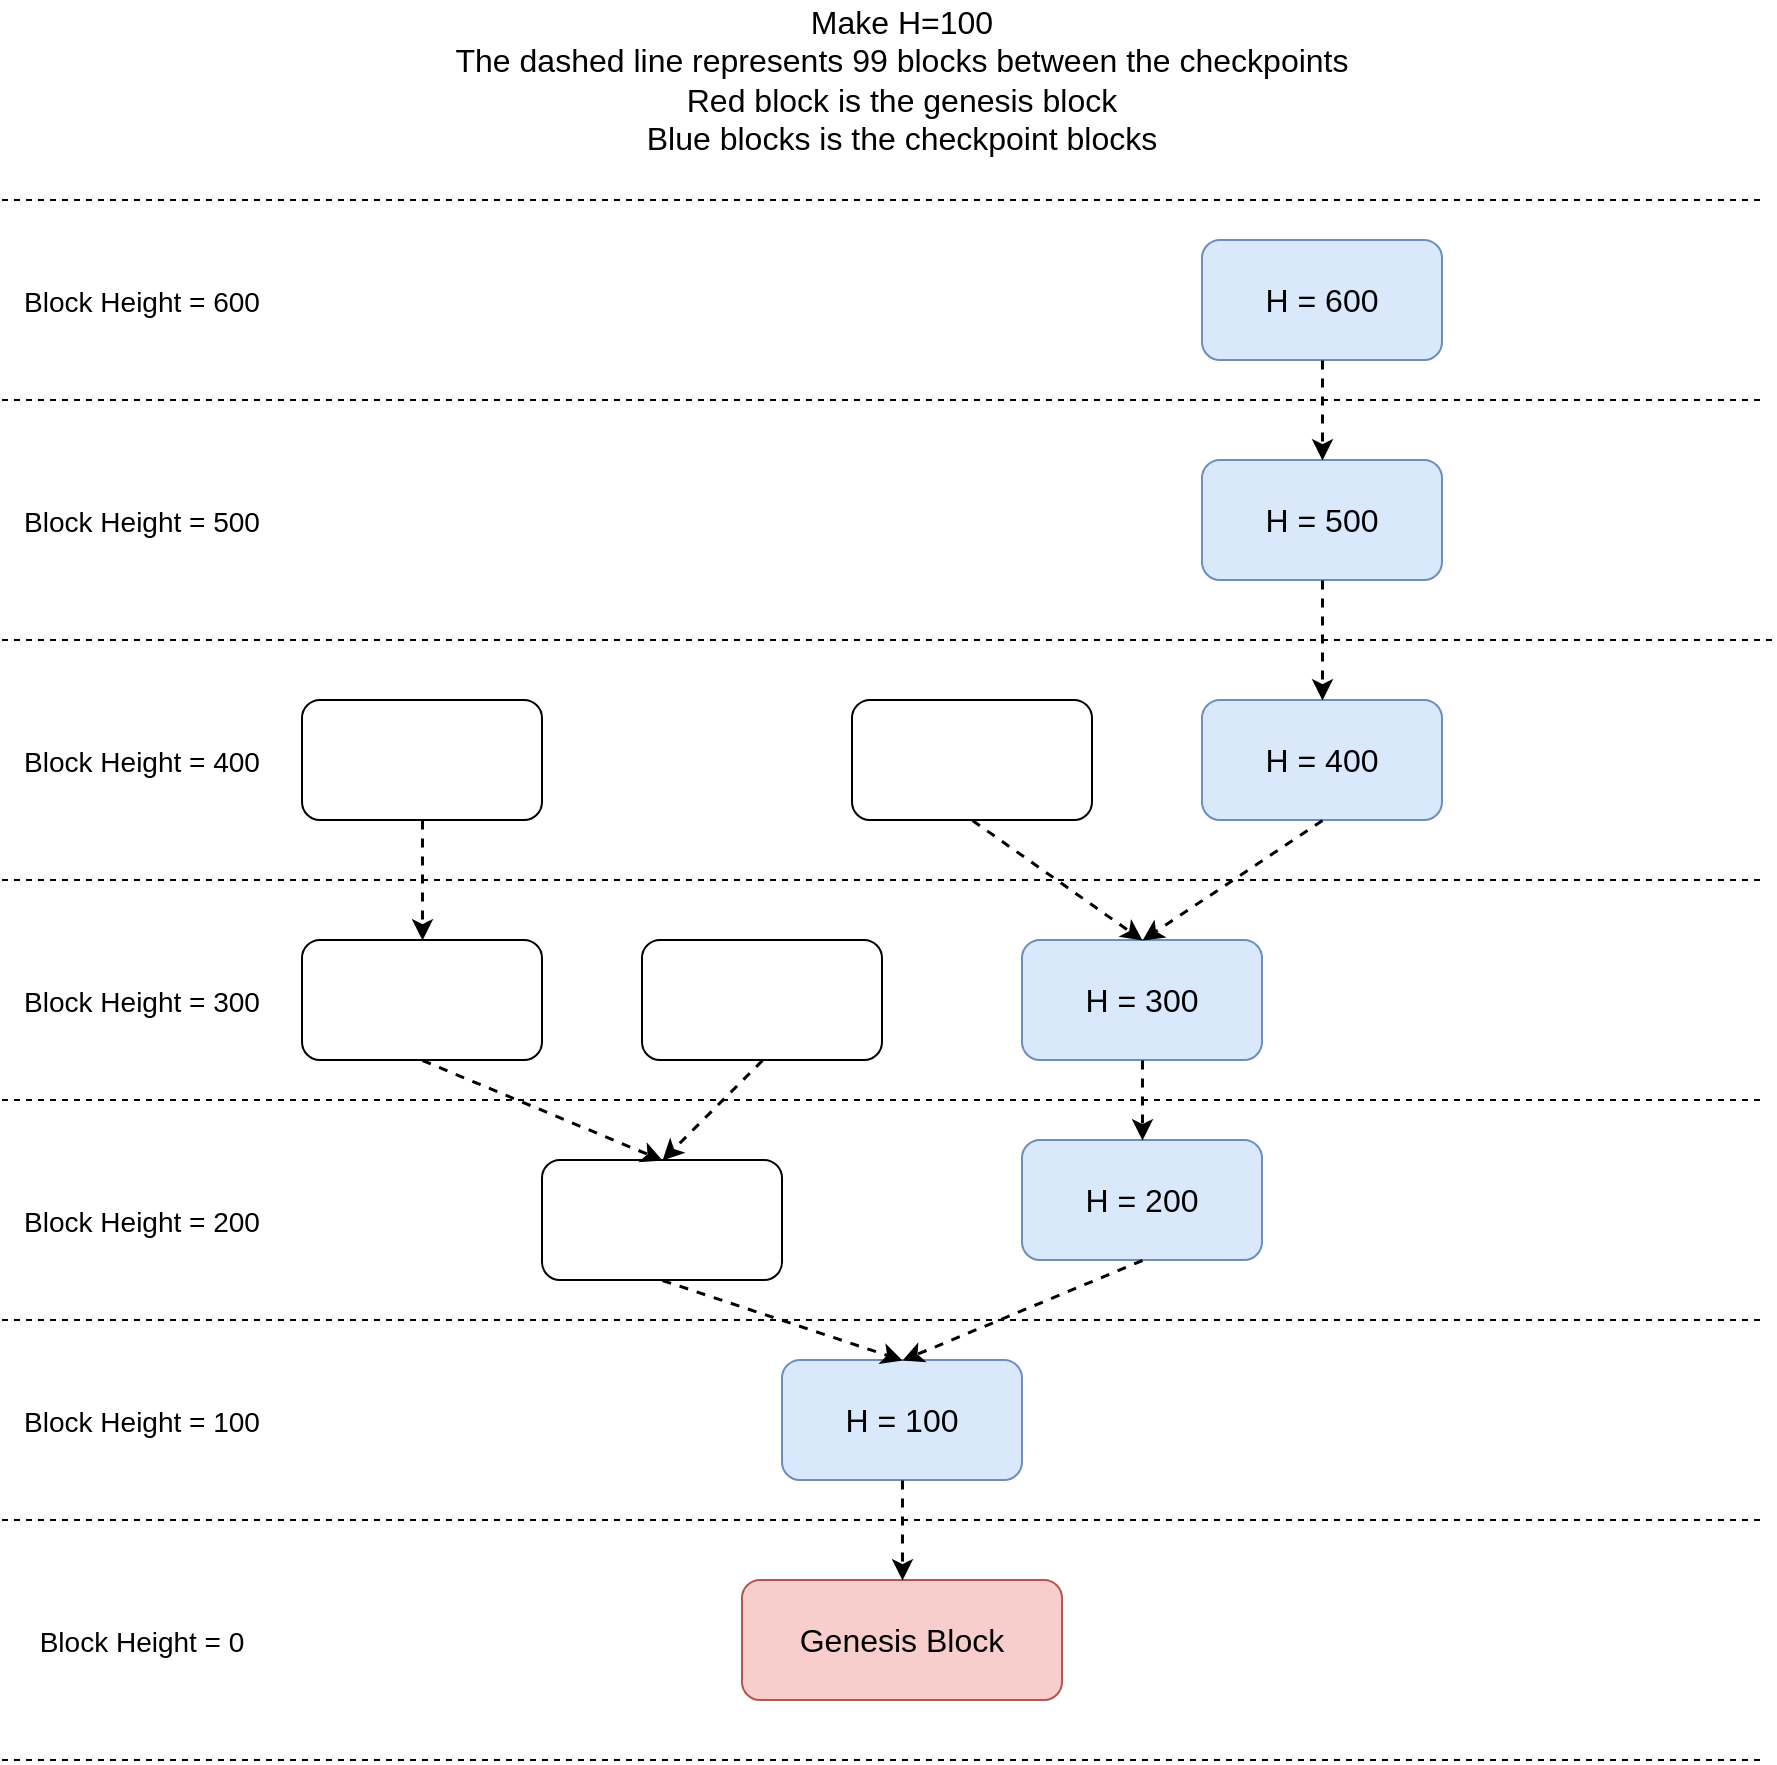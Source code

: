 <mxfile version="20.5.1" type="github">
  <diagram id="E7Li-SOSnWFFN81FZv6l" name="Page-1">
    <mxGraphModel dx="2276" dy="1894" grid="1" gridSize="10" guides="1" tooltips="1" connect="1" arrows="1" fold="1" page="1" pageScale="1" pageWidth="850" pageHeight="1100" math="0" shadow="0">
      <root>
        <mxCell id="0" />
        <mxCell id="1" parent="0" />
        <mxCell id="8P1dzayB41oCeFM_nhB3-1" value="&lt;font style=&quot;font-size: 16px;&quot;&gt;Genesis Block&lt;/font&gt;" style="rounded=1;whiteSpace=wrap;html=1;fillColor=#f8cecc;strokeColor=#b85450;" vertex="1" parent="1">
          <mxGeometry x="330" y="670" width="160" height="60" as="geometry" />
        </mxCell>
        <mxCell id="8P1dzayB41oCeFM_nhB3-2" value="H = 100" style="rounded=1;whiteSpace=wrap;html=1;fontSize=16;fillColor=#dae8fc;strokeColor=#6c8ebf;" vertex="1" parent="1">
          <mxGeometry x="350" y="560" width="120" height="60" as="geometry" />
        </mxCell>
        <mxCell id="8P1dzayB41oCeFM_nhB3-3" value="H = 200" style="rounded=1;whiteSpace=wrap;html=1;fontSize=16;fillColor=#dae8fc;strokeColor=#6c8ebf;" vertex="1" parent="1">
          <mxGeometry x="470" y="450" width="120" height="60" as="geometry" />
        </mxCell>
        <mxCell id="8P1dzayB41oCeFM_nhB3-4" value="H = 300" style="rounded=1;whiteSpace=wrap;html=1;fontSize=16;fillColor=#dae8fc;strokeColor=#6c8ebf;" vertex="1" parent="1">
          <mxGeometry x="470" y="350" width="120" height="60" as="geometry" />
        </mxCell>
        <mxCell id="8P1dzayB41oCeFM_nhB3-5" value="" style="rounded=1;whiteSpace=wrap;html=1;fontSize=16;" vertex="1" parent="1">
          <mxGeometry x="230" y="460" width="120" height="60" as="geometry" />
        </mxCell>
        <mxCell id="8P1dzayB41oCeFM_nhB3-6" value="" style="rounded=1;whiteSpace=wrap;html=1;fontSize=16;" vertex="1" parent="1">
          <mxGeometry x="110" y="350" width="120" height="60" as="geometry" />
        </mxCell>
        <mxCell id="8P1dzayB41oCeFM_nhB3-7" value="" style="rounded=1;whiteSpace=wrap;html=1;fontSize=16;" vertex="1" parent="1">
          <mxGeometry x="280" y="350" width="120" height="60" as="geometry" />
        </mxCell>
        <mxCell id="8P1dzayB41oCeFM_nhB3-8" value="" style="rounded=1;whiteSpace=wrap;html=1;fontSize=16;" vertex="1" parent="1">
          <mxGeometry x="110" y="230" width="120" height="60" as="geometry" />
        </mxCell>
        <mxCell id="8P1dzayB41oCeFM_nhB3-9" value="" style="rounded=1;whiteSpace=wrap;html=1;fontSize=16;" vertex="1" parent="1">
          <mxGeometry x="385" y="230" width="120" height="60" as="geometry" />
        </mxCell>
        <mxCell id="8P1dzayB41oCeFM_nhB3-10" value="H = 400" style="rounded=1;whiteSpace=wrap;html=1;fontSize=16;fillColor=#dae8fc;strokeColor=#6c8ebf;" vertex="1" parent="1">
          <mxGeometry x="560" y="230" width="120" height="60" as="geometry" />
        </mxCell>
        <mxCell id="8P1dzayB41oCeFM_nhB3-11" value="H = 500" style="rounded=1;whiteSpace=wrap;html=1;fontSize=16;fillColor=#dae8fc;strokeColor=#6c8ebf;" vertex="1" parent="1">
          <mxGeometry x="560" y="110" width="120" height="60" as="geometry" />
        </mxCell>
        <mxCell id="8P1dzayB41oCeFM_nhB3-12" value="H = 600" style="rounded=1;whiteSpace=wrap;html=1;fontSize=16;fillColor=#dae8fc;strokeColor=#6c8ebf;" vertex="1" parent="1">
          <mxGeometry x="560" width="120" height="60" as="geometry" />
        </mxCell>
        <mxCell id="8P1dzayB41oCeFM_nhB3-13" value="" style="endArrow=classic;html=1;rounded=0;fontSize=16;strokeWidth=1.5;dashed=1;exitX=0.5;exitY=1;exitDx=0;exitDy=0;entryX=0.5;entryY=0;entryDx=0;entryDy=0;" edge="1" parent="1" source="8P1dzayB41oCeFM_nhB3-2" target="8P1dzayB41oCeFM_nhB3-1">
          <mxGeometry width="50" height="50" relative="1" as="geometry">
            <mxPoint x="400" y="430" as="sourcePoint" />
            <mxPoint x="450" y="380" as="targetPoint" />
          </mxGeometry>
        </mxCell>
        <mxCell id="8P1dzayB41oCeFM_nhB3-14" value="" style="endArrow=classic;html=1;rounded=0;fontSize=16;strokeWidth=1.5;dashed=1;exitX=0.5;exitY=1;exitDx=0;exitDy=0;entryX=0.5;entryY=0;entryDx=0;entryDy=0;" edge="1" parent="1" source="8P1dzayB41oCeFM_nhB3-5" target="8P1dzayB41oCeFM_nhB3-2">
          <mxGeometry width="50" height="50" relative="1" as="geometry">
            <mxPoint x="430" y="630" as="sourcePoint" />
            <mxPoint x="430" y="680" as="targetPoint" />
          </mxGeometry>
        </mxCell>
        <mxCell id="8P1dzayB41oCeFM_nhB3-15" value="" style="endArrow=classic;html=1;rounded=0;fontSize=16;strokeWidth=1.5;dashed=1;exitX=0.5;exitY=1;exitDx=0;exitDy=0;entryX=0.5;entryY=0;entryDx=0;entryDy=0;" edge="1" parent="1" source="8P1dzayB41oCeFM_nhB3-3" target="8P1dzayB41oCeFM_nhB3-2">
          <mxGeometry width="50" height="50" relative="1" as="geometry">
            <mxPoint x="300" y="530" as="sourcePoint" />
            <mxPoint x="430" y="570" as="targetPoint" />
          </mxGeometry>
        </mxCell>
        <mxCell id="8P1dzayB41oCeFM_nhB3-16" value="" style="endArrow=classic;html=1;rounded=0;fontSize=16;strokeWidth=1.5;dashed=1;exitX=0.5;exitY=1;exitDx=0;exitDy=0;entryX=0.5;entryY=0;entryDx=0;entryDy=0;" edge="1" parent="1" source="8P1dzayB41oCeFM_nhB3-4" target="8P1dzayB41oCeFM_nhB3-3">
          <mxGeometry width="50" height="50" relative="1" as="geometry">
            <mxPoint x="540" y="520" as="sourcePoint" />
            <mxPoint x="420" y="570" as="targetPoint" />
          </mxGeometry>
        </mxCell>
        <mxCell id="8P1dzayB41oCeFM_nhB3-17" value="" style="endArrow=classic;html=1;rounded=0;fontSize=16;strokeWidth=1.5;dashed=1;exitX=0.5;exitY=1;exitDx=0;exitDy=0;entryX=0.5;entryY=0;entryDx=0;entryDy=0;" edge="1" parent="1" source="8P1dzayB41oCeFM_nhB3-7" target="8P1dzayB41oCeFM_nhB3-5">
          <mxGeometry width="50" height="50" relative="1" as="geometry">
            <mxPoint x="540" y="420" as="sourcePoint" />
            <mxPoint x="540" y="460" as="targetPoint" />
          </mxGeometry>
        </mxCell>
        <mxCell id="8P1dzayB41oCeFM_nhB3-18" value="" style="endArrow=classic;html=1;rounded=0;fontSize=16;strokeWidth=1.5;dashed=1;exitX=0.5;exitY=1;exitDx=0;exitDy=0;entryX=0.5;entryY=0;entryDx=0;entryDy=0;" edge="1" parent="1" source="8P1dzayB41oCeFM_nhB3-6" target="8P1dzayB41oCeFM_nhB3-5">
          <mxGeometry width="50" height="50" relative="1" as="geometry">
            <mxPoint x="350" y="420" as="sourcePoint" />
            <mxPoint x="300" y="470" as="targetPoint" />
          </mxGeometry>
        </mxCell>
        <mxCell id="8P1dzayB41oCeFM_nhB3-19" value="" style="endArrow=classic;html=1;rounded=0;fontSize=16;strokeWidth=1.5;dashed=1;exitX=0.5;exitY=1;exitDx=0;exitDy=0;entryX=0.5;entryY=0;entryDx=0;entryDy=0;" edge="1" parent="1" source="8P1dzayB41oCeFM_nhB3-8" target="8P1dzayB41oCeFM_nhB3-6">
          <mxGeometry width="50" height="50" relative="1" as="geometry">
            <mxPoint x="350" y="420" as="sourcePoint" />
            <mxPoint x="300" y="470" as="targetPoint" />
          </mxGeometry>
        </mxCell>
        <mxCell id="8P1dzayB41oCeFM_nhB3-20" value="" style="endArrow=classic;html=1;rounded=0;fontSize=16;strokeWidth=1.5;dashed=1;exitX=0.5;exitY=1;exitDx=0;exitDy=0;entryX=0.5;entryY=0;entryDx=0;entryDy=0;" edge="1" parent="1" source="8P1dzayB41oCeFM_nhB3-9" target="8P1dzayB41oCeFM_nhB3-4">
          <mxGeometry width="50" height="50" relative="1" as="geometry">
            <mxPoint x="350" y="420" as="sourcePoint" />
            <mxPoint x="300" y="470" as="targetPoint" />
          </mxGeometry>
        </mxCell>
        <mxCell id="8P1dzayB41oCeFM_nhB3-21" value="" style="endArrow=classic;html=1;rounded=0;fontSize=16;strokeWidth=1.5;dashed=1;exitX=0.5;exitY=1;exitDx=0;exitDy=0;entryX=0.5;entryY=0;entryDx=0;entryDy=0;" edge="1" parent="1" source="8P1dzayB41oCeFM_nhB3-10" target="8P1dzayB41oCeFM_nhB3-4">
          <mxGeometry width="50" height="50" relative="1" as="geometry">
            <mxPoint x="455" y="300" as="sourcePoint" />
            <mxPoint x="540" y="360" as="targetPoint" />
          </mxGeometry>
        </mxCell>
        <mxCell id="8P1dzayB41oCeFM_nhB3-22" value="" style="endArrow=classic;html=1;rounded=0;fontSize=16;strokeWidth=1.5;dashed=1;exitX=0.5;exitY=1;exitDx=0;exitDy=0;entryX=0.5;entryY=0;entryDx=0;entryDy=0;" edge="1" parent="1" source="8P1dzayB41oCeFM_nhB3-11" target="8P1dzayB41oCeFM_nhB3-10">
          <mxGeometry width="50" height="50" relative="1" as="geometry">
            <mxPoint x="630" y="300" as="sourcePoint" />
            <mxPoint x="540" y="360" as="targetPoint" />
          </mxGeometry>
        </mxCell>
        <mxCell id="8P1dzayB41oCeFM_nhB3-23" value="" style="endArrow=classic;html=1;rounded=0;fontSize=16;strokeWidth=1.5;dashed=1;exitX=0.5;exitY=1;exitDx=0;exitDy=0;entryX=0.5;entryY=0;entryDx=0;entryDy=0;" edge="1" parent="1" source="8P1dzayB41oCeFM_nhB3-12" target="8P1dzayB41oCeFM_nhB3-11">
          <mxGeometry width="50" height="50" relative="1" as="geometry">
            <mxPoint x="630" y="180" as="sourcePoint" />
            <mxPoint x="630" y="240" as="targetPoint" />
          </mxGeometry>
        </mxCell>
        <mxCell id="8P1dzayB41oCeFM_nhB3-25" value="" style="endArrow=none;dashed=1;html=1;rounded=0;strokeWidth=1;fontSize=16;" edge="1" parent="1">
          <mxGeometry width="50" height="50" relative="1" as="geometry">
            <mxPoint x="-40" y="640" as="sourcePoint" />
            <mxPoint x="840" y="640" as="targetPoint" />
          </mxGeometry>
        </mxCell>
        <mxCell id="8P1dzayB41oCeFM_nhB3-27" value="" style="endArrow=none;dashed=1;html=1;rounded=0;strokeWidth=1;fontSize=16;" edge="1" parent="1">
          <mxGeometry width="50" height="50" relative="1" as="geometry">
            <mxPoint x="-40" y="760" as="sourcePoint" />
            <mxPoint x="840" y="760" as="targetPoint" />
          </mxGeometry>
        </mxCell>
        <mxCell id="8P1dzayB41oCeFM_nhB3-28" value="" style="endArrow=none;dashed=1;html=1;rounded=0;strokeWidth=1;fontSize=16;" edge="1" parent="1">
          <mxGeometry width="50" height="50" relative="1" as="geometry">
            <mxPoint x="-40" y="540" as="sourcePoint" />
            <mxPoint x="840" y="540" as="targetPoint" />
          </mxGeometry>
        </mxCell>
        <mxCell id="8P1dzayB41oCeFM_nhB3-29" value="" style="endArrow=none;dashed=1;html=1;rounded=0;strokeWidth=1;fontSize=16;" edge="1" parent="1">
          <mxGeometry width="50" height="50" relative="1" as="geometry">
            <mxPoint x="-40" y="430" as="sourcePoint" />
            <mxPoint x="840" y="430" as="targetPoint" />
          </mxGeometry>
        </mxCell>
        <mxCell id="8P1dzayB41oCeFM_nhB3-30" value="" style="endArrow=none;dashed=1;html=1;rounded=0;strokeWidth=1;fontSize=16;" edge="1" parent="1">
          <mxGeometry width="50" height="50" relative="1" as="geometry">
            <mxPoint x="-40" y="320" as="sourcePoint" />
            <mxPoint x="840" y="320" as="targetPoint" />
          </mxGeometry>
        </mxCell>
        <mxCell id="8P1dzayB41oCeFM_nhB3-31" value="" style="endArrow=none;dashed=1;html=1;rounded=0;strokeWidth=1;fontSize=16;" edge="1" parent="1">
          <mxGeometry width="50" height="50" relative="1" as="geometry">
            <mxPoint x="-40" y="200" as="sourcePoint" />
            <mxPoint x="845" y="200" as="targetPoint" />
          </mxGeometry>
        </mxCell>
        <mxCell id="8P1dzayB41oCeFM_nhB3-32" value="" style="endArrow=none;dashed=1;html=1;rounded=0;strokeWidth=1;fontSize=16;" edge="1" parent="1">
          <mxGeometry width="50" height="50" relative="1" as="geometry">
            <mxPoint x="-40" y="80" as="sourcePoint" />
            <mxPoint x="840" y="80" as="targetPoint" />
          </mxGeometry>
        </mxCell>
        <mxCell id="8P1dzayB41oCeFM_nhB3-34" value="&lt;font style=&quot;font-size: 14px;&quot;&gt;Block Height = 0&lt;/font&gt;" style="text;html=1;strokeColor=none;fillColor=none;align=center;verticalAlign=middle;whiteSpace=wrap;rounded=0;fontSize=16;" vertex="1" parent="1">
          <mxGeometry x="-40" y="695" width="140" height="10" as="geometry" />
        </mxCell>
        <mxCell id="8P1dzayB41oCeFM_nhB3-35" value="&lt;font style=&quot;font-size: 14px;&quot;&gt;Block Height = 100&lt;/font&gt;" style="text;html=1;strokeColor=none;fillColor=none;align=center;verticalAlign=middle;whiteSpace=wrap;rounded=0;fontSize=16;" vertex="1" parent="1">
          <mxGeometry x="-40" y="585" width="140" height="10" as="geometry" />
        </mxCell>
        <mxCell id="8P1dzayB41oCeFM_nhB3-36" value="&lt;font style=&quot;font-size: 14px;&quot;&gt;Block Height = 200&lt;/font&gt;" style="text;html=1;strokeColor=none;fillColor=none;align=center;verticalAlign=middle;whiteSpace=wrap;rounded=0;fontSize=16;" vertex="1" parent="1">
          <mxGeometry x="-40" y="485" width="140" height="10" as="geometry" />
        </mxCell>
        <mxCell id="8P1dzayB41oCeFM_nhB3-37" value="&lt;font style=&quot;font-size: 14px;&quot;&gt;Block Height = 300&lt;/font&gt;" style="text;html=1;strokeColor=none;fillColor=none;align=center;verticalAlign=middle;whiteSpace=wrap;rounded=0;fontSize=16;" vertex="1" parent="1">
          <mxGeometry x="-40" y="375" width="140" height="10" as="geometry" />
        </mxCell>
        <mxCell id="8P1dzayB41oCeFM_nhB3-39" value="&lt;font style=&quot;font-size: 14px;&quot;&gt;Block Height = 400&lt;br&gt;&lt;/font&gt;" style="text;html=1;strokeColor=none;fillColor=none;align=center;verticalAlign=middle;whiteSpace=wrap;rounded=0;fontSize=16;" vertex="1" parent="1">
          <mxGeometry x="-40" y="255" width="140" height="10" as="geometry" />
        </mxCell>
        <mxCell id="8P1dzayB41oCeFM_nhB3-40" value="&lt;font style=&quot;font-size: 14px;&quot;&gt;Block Height = 500&lt;/font&gt;" style="text;html=1;strokeColor=none;fillColor=none;align=center;verticalAlign=middle;whiteSpace=wrap;rounded=0;fontSize=16;" vertex="1" parent="1">
          <mxGeometry x="-40" y="135" width="140" height="10" as="geometry" />
        </mxCell>
        <mxCell id="8P1dzayB41oCeFM_nhB3-41" value="&lt;font style=&quot;font-size: 14px;&quot;&gt;Block Height = 600&lt;/font&gt;" style="text;html=1;strokeColor=none;fillColor=none;align=center;verticalAlign=middle;whiteSpace=wrap;rounded=0;fontSize=16;" vertex="1" parent="1">
          <mxGeometry x="-40" y="25" width="140" height="10" as="geometry" />
        </mxCell>
        <mxCell id="8P1dzayB41oCeFM_nhB3-42" value="" style="endArrow=none;dashed=1;html=1;rounded=0;strokeWidth=1;fontSize=16;" edge="1" parent="1">
          <mxGeometry width="50" height="50" relative="1" as="geometry">
            <mxPoint x="-40" y="-20" as="sourcePoint" />
            <mxPoint x="840" y="-20" as="targetPoint" />
          </mxGeometry>
        </mxCell>
        <mxCell id="8P1dzayB41oCeFM_nhB3-43" value="&lt;span style=&quot;user-select: auto;&quot;&gt;&lt;span style=&quot;font-size: 16px; user-select: auto;&quot;&gt;Make H=100&lt;/span&gt;&lt;br style=&quot;user-select: auto;&quot;&gt;&lt;span style=&quot;font-size: 16px; user-select: auto;&quot;&gt;The dashed line represents 99 blocks between the checkpoints&lt;/span&gt;&lt;br style=&quot;user-select: auto;&quot;&gt;&lt;div style=&quot;user-select: auto;&quot;&gt;&lt;span style=&quot;font-size: 16px; user-select: auto;&quot;&gt;Red block is the genesis block&lt;/span&gt;&lt;/div&gt;&lt;div style=&quot;user-select: auto;&quot;&gt;&lt;span style=&quot;font-size: 16px; user-select: auto;&quot;&gt;Blue blocks is the checkpoint blocks&lt;/span&gt;&lt;/div&gt;&lt;/span&gt;" style="text;html=1;strokeColor=none;fillColor=none;align=center;verticalAlign=middle;whiteSpace=wrap;rounded=0;fontSize=14;" vertex="1" parent="1">
          <mxGeometry x="155" y="-120" width="510" height="80" as="geometry" />
        </mxCell>
      </root>
    </mxGraphModel>
  </diagram>
</mxfile>
